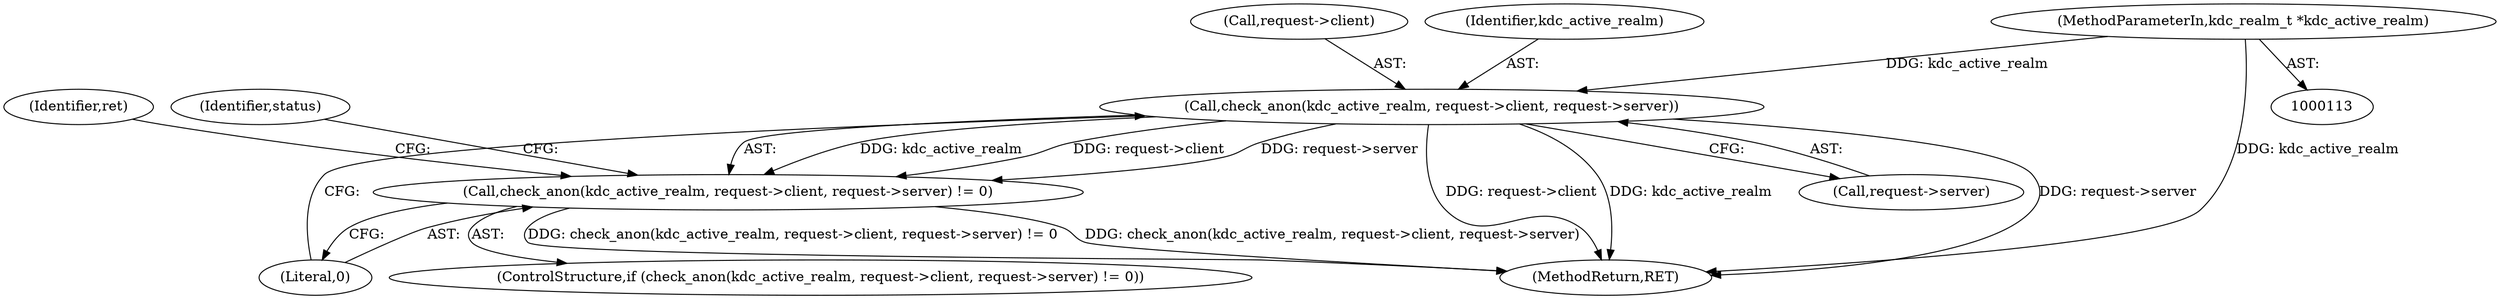 digraph "1_krb5_93b4a6306a0026cf1cc31ac4bd8a49ba5d034ba7@del" {
"1000322" [label="(Call,check_anon(kdc_active_realm, request->client, request->server))"];
"1000114" [label="(MethodParameterIn,kdc_realm_t *kdc_active_realm)"];
"1000321" [label="(Call,check_anon(kdc_active_realm, request->client, request->server) != 0)"];
"1000374" [label="(MethodReturn,RET)"];
"1000339" [label="(Identifier,ret)"];
"1000327" [label="(Call,request->server)"];
"1000324" [label="(Call,request->client)"];
"1000330" [label="(Literal,0)"];
"1000334" [label="(Identifier,status)"];
"1000323" [label="(Identifier,kdc_active_realm)"];
"1000321" [label="(Call,check_anon(kdc_active_realm, request->client, request->server) != 0)"];
"1000320" [label="(ControlStructure,if (check_anon(kdc_active_realm, request->client, request->server) != 0))"];
"1000322" [label="(Call,check_anon(kdc_active_realm, request->client, request->server))"];
"1000114" [label="(MethodParameterIn,kdc_realm_t *kdc_active_realm)"];
"1000322" -> "1000321"  [label="AST: "];
"1000322" -> "1000327"  [label="CFG: "];
"1000323" -> "1000322"  [label="AST: "];
"1000324" -> "1000322"  [label="AST: "];
"1000327" -> "1000322"  [label="AST: "];
"1000330" -> "1000322"  [label="CFG: "];
"1000322" -> "1000374"  [label="DDG: request->client"];
"1000322" -> "1000374"  [label="DDG: kdc_active_realm"];
"1000322" -> "1000374"  [label="DDG: request->server"];
"1000322" -> "1000321"  [label="DDG: kdc_active_realm"];
"1000322" -> "1000321"  [label="DDG: request->client"];
"1000322" -> "1000321"  [label="DDG: request->server"];
"1000114" -> "1000322"  [label="DDG: kdc_active_realm"];
"1000114" -> "1000113"  [label="AST: "];
"1000114" -> "1000374"  [label="DDG: kdc_active_realm"];
"1000321" -> "1000320"  [label="AST: "];
"1000321" -> "1000330"  [label="CFG: "];
"1000330" -> "1000321"  [label="AST: "];
"1000334" -> "1000321"  [label="CFG: "];
"1000339" -> "1000321"  [label="CFG: "];
"1000321" -> "1000374"  [label="DDG: check_anon(kdc_active_realm, request->client, request->server)"];
"1000321" -> "1000374"  [label="DDG: check_anon(kdc_active_realm, request->client, request->server) != 0"];
}
